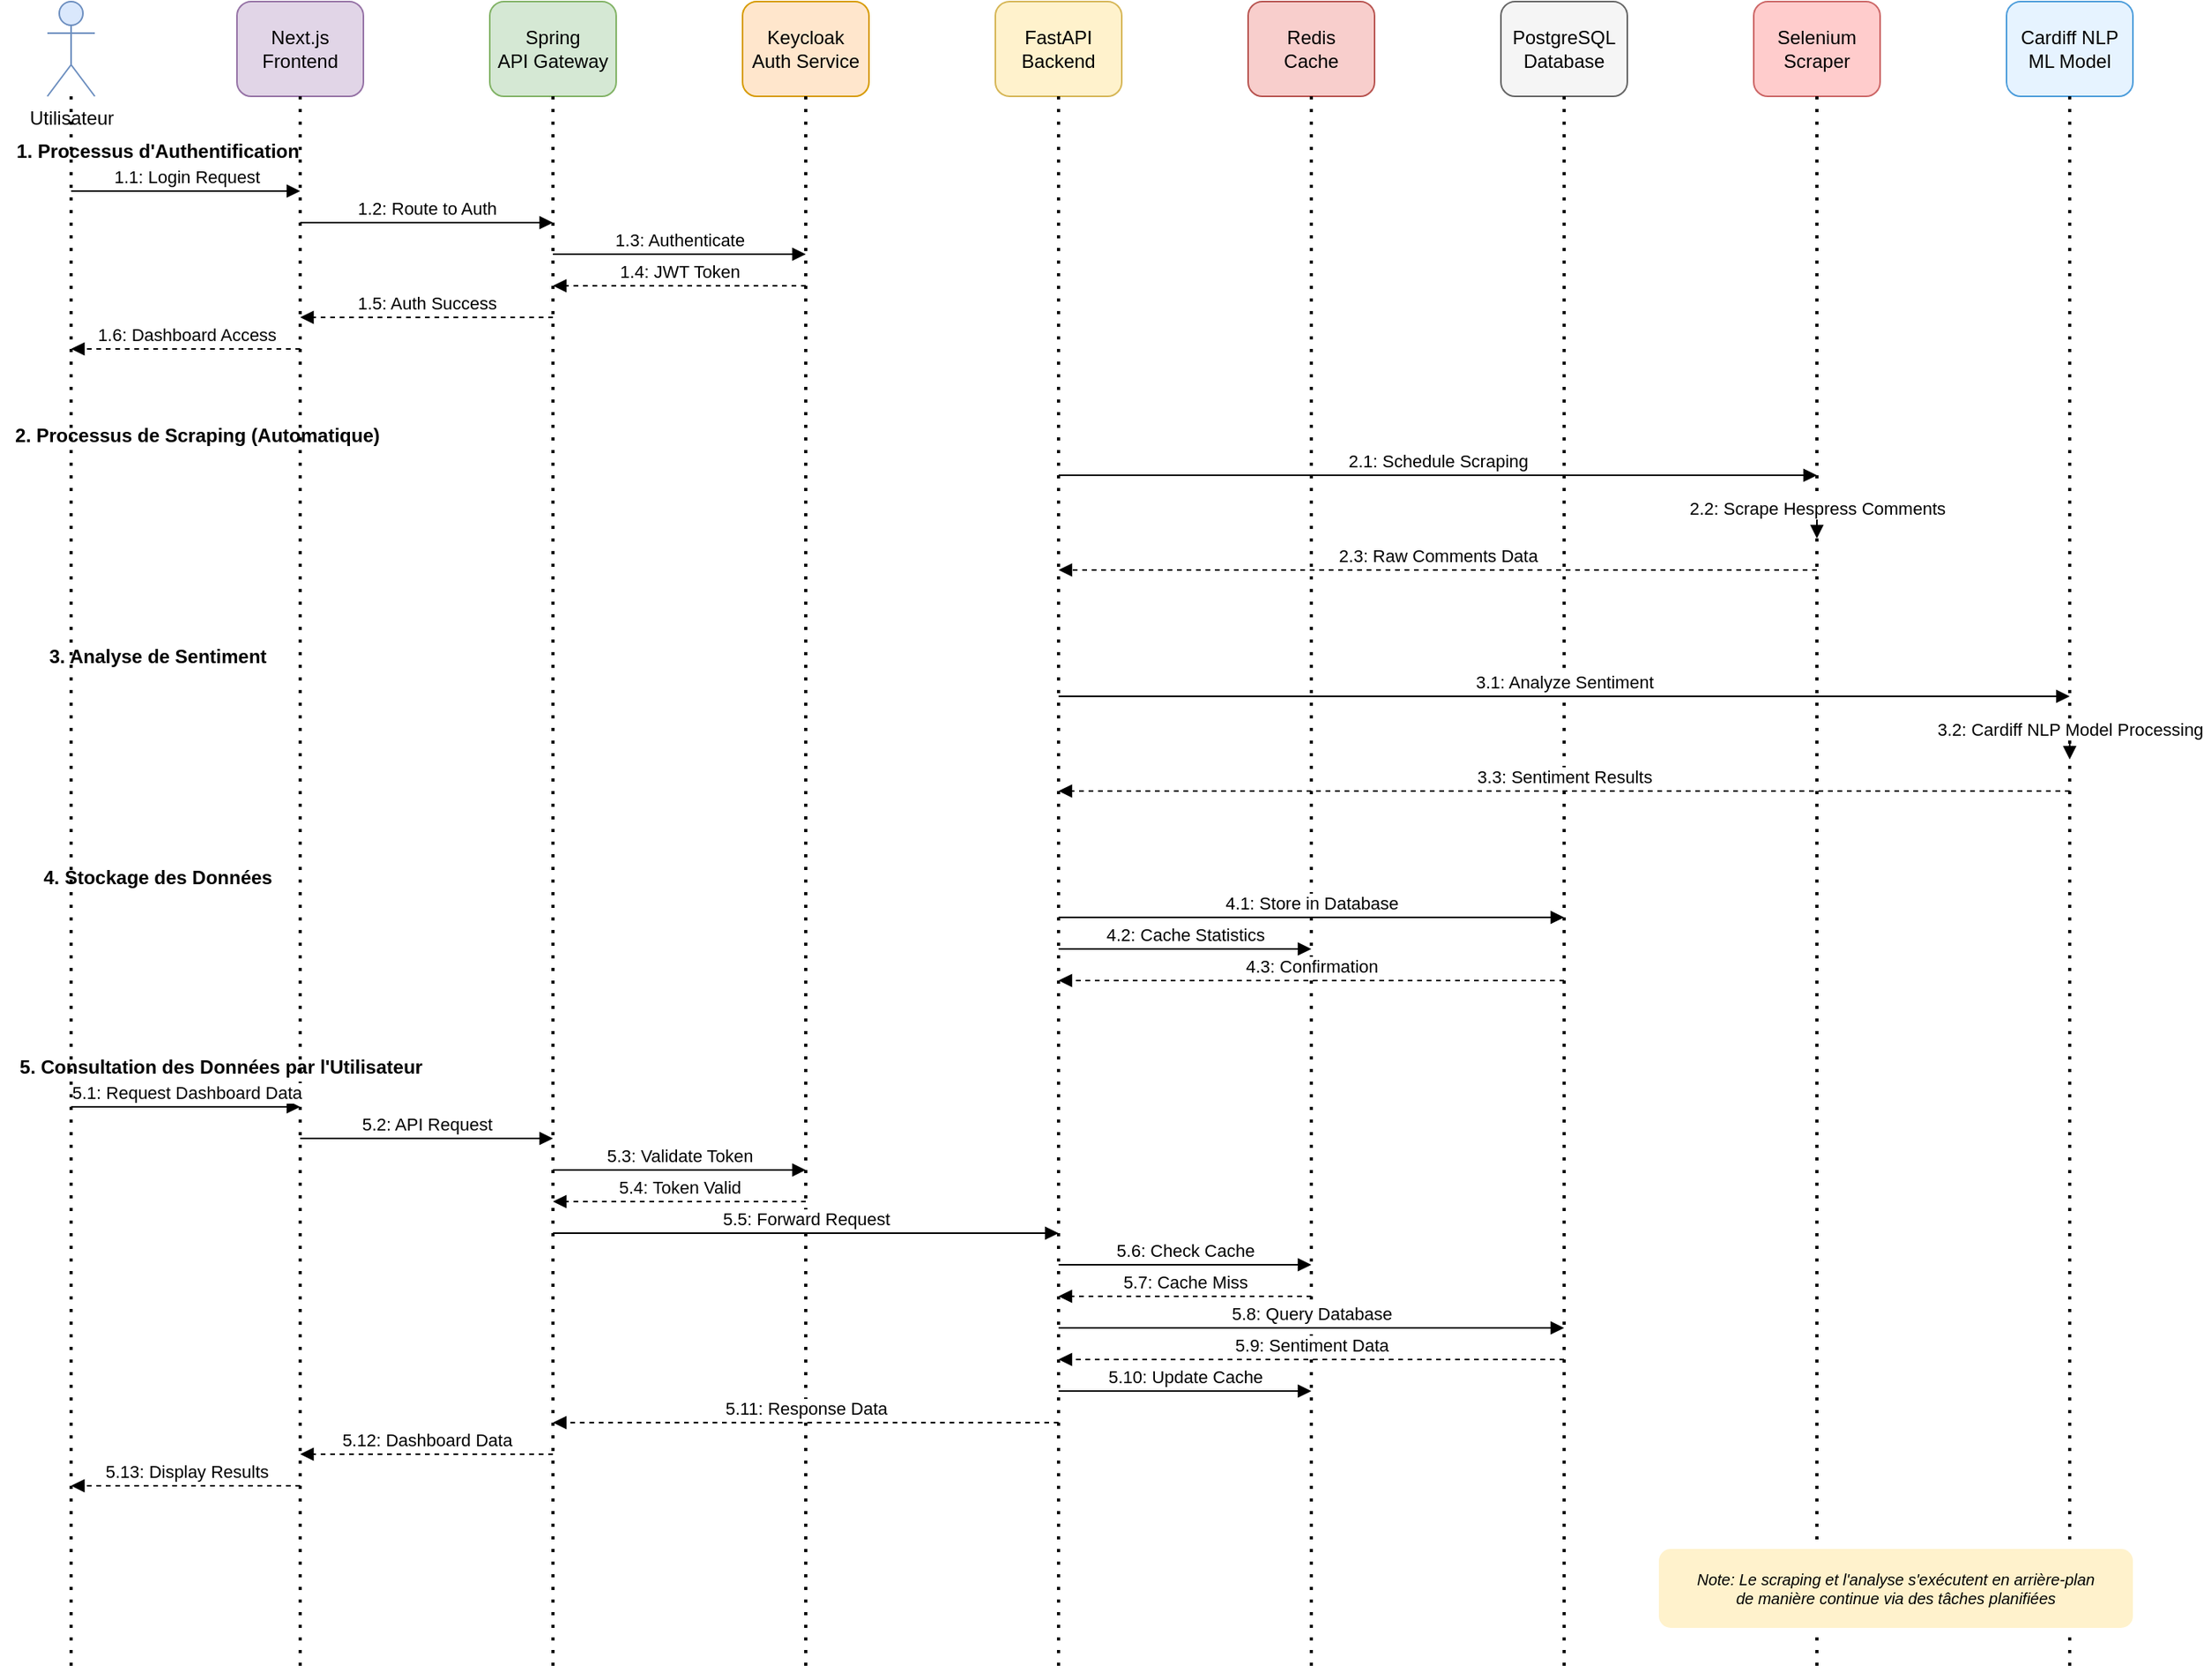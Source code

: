 <mxfile>
    <diagram name="Sequence Diagram - Sentiment Analysis System" id="sequence-diagram">
        <mxGraphModel dx="1422" dy="772" grid="1" gridSize="10" guides="1" tooltips="1" connect="1" arrows="1" fold="1" page="1" pageScale="1" pageWidth="1600" pageHeight="1200" math="0" shadow="0">
            <root>
                <mxCell id="0"/>
                <mxCell id="1" parent="0"/>
                
                <!-- Actors and Systems -->
                <mxCell id="User" value="Utilisateur" style="shape=umlActor;verticalLabelPosition=bottom;verticalAlign=top;html=1;outlineConnect=0;fillColor=#dae8fc;strokeColor=#6c8ebf;" vertex="1" parent="1">
                    <mxGeometry x="80" y="40" width="30" height="60" as="geometry"/>
                </mxCell>
                
                <mxCell id="NextJS" value="Next.js&#xa;Frontend" style="rounded=1;whiteSpace=wrap;html=1;fillColor=#e1d5e7;strokeColor=#9673a6;" vertex="1" parent="1">
                    <mxGeometry x="200" y="40" width="80" height="60" as="geometry"/>
                </mxCell>
                
                <mxCell id="ApiGateway" value="Spring&#xa;API Gateway" style="rounded=1;whiteSpace=wrap;html=1;fillColor=#d5e8d4;strokeColor=#82b366;" vertex="1" parent="1">
                    <mxGeometry x="360" y="40" width="80" height="60" as="geometry"/>
                </mxCell>
                
                <mxCell id="Keycloak" value="Keycloak&#xa;Auth Service" style="rounded=1;whiteSpace=wrap;html=1;fillColor=#ffe6cc;strokeColor=#d79b00;" vertex="1" parent="1">
                    <mxGeometry x="520" y="40" width="80" height="60" as="geometry"/>
                </mxCell>
                
                <mxCell id="FastAPI" value="FastAPI&#xa;Backend" style="rounded=1;whiteSpace=wrap;html=1;fillColor=#fff2cc;strokeColor=#d6b656;" vertex="1" parent="1">
                    <mxGeometry x="680" y="40" width="80" height="60" as="geometry"/>
                </mxCell>
                
                <mxCell id="Redis" value="Redis&#xa;Cache" style="rounded=1;whiteSpace=wrap;html=1;fillColor=#f8cecc;strokeColor=#b85450;" vertex="1" parent="1">
                    <mxGeometry x="840" y="40" width="80" height="60" as="geometry"/>
                </mxCell>
                
                <mxCell id="PostgreSQL" value="PostgreSQL&#xa;Database" style="rounded=1;whiteSpace=wrap;html=1;fillColor=#f5f5f5;strokeColor=#666666;" vertex="1" parent="1">
                    <mxGeometry x="1000" y="40" width="80" height="60" as="geometry"/>
                </mxCell>
                
                <mxCell id="Selenium" value="Selenium&#xa;Scraper" style="rounded=1;whiteSpace=wrap;html=1;fillColor=#ffcccc;strokeColor=#cc6666;" vertex="1" parent="1">
                    <mxGeometry x="1160" y="40" width="80" height="60" as="geometry"/>
                </mxCell>
                
                <mxCell id="MLModel" value="Cardiff NLP&#xa;ML Model" style="rounded=1;whiteSpace=wrap;html=1;fillColor=#e6f3ff;strokeColor=#4d9ddb;" vertex="1" parent="1">
                    <mxGeometry x="1320" y="40" width="80" height="60" as="geometry"/>
                </mxCell>
                
                <!-- Lifelines -->
                <mxCell id="UserLifeline" value="" style="endArrow=none;dashed=1;html=1;dashPattern=1 3;strokeWidth=2;" edge="1" parent="1">
                    <mxGeometry width="50" height="50" relative="1" as="geometry">
                        <mxPoint x="95" y="100" as="sourcePoint"/>
                        <mxPoint x="95" y="1100" as="targetPoint"/>
                    </mxGeometry>
                </mxCell>
                
                <mxCell id="NextJSLifeline" value="" style="endArrow=none;dashed=1;html=1;dashPattern=1 3;strokeWidth=2;" edge="1" parent="1">
                    <mxGeometry width="50" height="50" relative="1" as="geometry">
                        <mxPoint x="240" y="100" as="sourcePoint"/>
                        <mxPoint x="240" y="1100" as="targetPoint"/>
                    </mxGeometry>
                </mxCell>
                
                <mxCell id="ApiGatewayLifeline" value="" style="endArrow=none;dashed=1;html=1;dashPattern=1 3;strokeWidth=2;" edge="1" parent="1">
                    <mxGeometry width="50" height="50" relative="1" as="geometry">
                        <mxPoint x="400" y="100" as="sourcePoint"/>
                        <mxPoint x="400" y="1100" as="targetPoint"/>
                    </mxGeometry>
                </mxCell>
                
                <mxCell id="KeycloakLifeline" value="" style="endArrow=none;dashed=1;html=1;dashPattern=1 3;strokeWidth=2;" edge="1" parent="1">
                    <mxGeometry width="50" height="50" relative="1" as="geometry">
                        <mxPoint x="560" y="100" as="sourcePoint"/>
                        <mxPoint x="560" y="1100" as="targetPoint"/>
                    </mxGeometry>
                </mxCell>
                
                <mxCell id="FastAPILifeline" value="" style="endArrow=none;dashed=1;html=1;dashPattern=1 3;strokeWidth=2;" edge="1" parent="1">
                    <mxGeometry width="50" height="50" relative="1" as="geometry">
                        <mxPoint x="720" y="100" as="sourcePoint"/>
                        <mxPoint x="720" y="1100" as="targetPoint"/>
                    </mxGeometry>
                </mxCell>
                
                <mxCell id="RedisLifeline" value="" style="endArrow=none;dashed=1;html=1;dashPattern=1 3;strokeWidth=2;" edge="1" parent="1">
                    <mxGeometry width="50" height="50" relative="1" as="geometry">
                        <mxPoint x="880" y="100" as="sourcePoint"/>
                        <mxPoint x="880" y="1100" as="targetPoint"/>
                    </mxGeometry>
                </mxCell>
                
                <mxCell id="PostgreSQLLifeline" value="" style="endArrow=none;dashed=1;html=1;dashPattern=1 3;strokeWidth=2;" edge="1" parent="1">
                    <mxGeometry width="50" height="50" relative="1" as="geometry">
                        <mxPoint x="1040" y="100" as="sourcePoint"/>
                        <mxPoint x="1040" y="1100" as="targetPoint"/>
                    </mxGeometry>
                </mxCell>
                
                <mxCell id="SeleniumLifeline" value="" style="endArrow=none;dashed=1;html=1;dashPattern=1 3;strokeWidth=2;" edge="1" parent="1">
                    <mxGeometry width="50" height="50" relative="1" as="geometry">
                        <mxPoint x="1200" y="100" as="sourcePoint"/>
                        <mxPoint x="1200" y="1100" as="targetPoint"/>
                    </mxGeometry>
                </mxCell>
                
                <mxCell id="MLModelLifeline" value="" style="endArrow=none;dashed=1;html=1;dashPattern=1 3;strokeWidth=2;" edge="1" parent="1">
                    <mxGeometry width="50" height="50" relative="1" as="geometry">
                        <mxPoint x="1360" y="100" as="sourcePoint"/>
                        <mxPoint x="1360" y="1100" as="targetPoint"/>
                    </mxGeometry>
                </mxCell>
                
                <!-- Sequence Flow 1: Authentication -->
                <mxCell id="Note1" value="1. Processus d'Authentification" style="text;html=1;strokeColor=none;fillColor=none;align=center;verticalAlign=middle;whiteSpace=wrap;rounded=0;fontStyle=1;fontSize=12;" vertex="1" parent="1">
                    <mxGeometry x="50" y="120" width="200" height="30" as="geometry"/>
                </mxCell>
                
                <mxCell id="Arrow1" value="1.1: Login Request" style="html=1;verticalAlign=bottom;endArrow=block;rounded=0;" edge="1" parent="1">
                    <mxGeometry width="80" relative="1" as="geometry">
                        <mxPoint x="95" y="160" as="sourcePoint"/>
                        <mxPoint x="240" y="160" as="targetPoint"/>
                    </mxGeometry>
                </mxCell>
                
                <mxCell id="Arrow2" value="1.2: Route to Auth" style="html=1;verticalAlign=bottom;endArrow=block;rounded=0;" edge="1" parent="1">
                    <mxGeometry width="80" relative="1" as="geometry">
                        <mxPoint x="240" y="180" as="sourcePoint"/>
                        <mxPoint x="400" y="180" as="targetPoint"/>
                    </mxGeometry>
                </mxCell>
                
                <mxCell id="Arrow3" value="1.3: Authenticate" style="html=1;verticalAlign=bottom;endArrow=block;rounded=0;" edge="1" parent="1">
                    <mxGeometry width="80" relative="1" as="geometry">
                        <mxPoint x="400" y="200" as="sourcePoint"/>
                        <mxPoint x="560" y="200" as="targetPoint"/>
                    </mxGeometry>
                </mxCell>
                
                <mxCell id="Arrow4" value="1.4: JWT Token" style="html=1;verticalAlign=bottom;endArrow=block;rounded=0;dashed=1;" edge="1" parent="1">
                    <mxGeometry width="80" relative="1" as="geometry">
                        <mxPoint x="560" y="220" as="sourcePoint"/>
                        <mxPoint x="400" y="220" as="targetPoint"/>
                    </mxGeometry>
                </mxCell>
                
                <mxCell id="Arrow5" value="1.5: Auth Success" style="html=1;verticalAlign=bottom;endArrow=block;rounded=0;dashed=1;" edge="1" parent="1">
                    <mxGeometry width="80" relative="1" as="geometry">
                        <mxPoint x="400" y="240" as="sourcePoint"/>
                        <mxPoint x="240" y="240" as="targetPoint"/>
                    </mxGeometry>
                </mxCell>
                
                <mxCell id="Arrow6" value="1.6: Dashboard Access" style="html=1;verticalAlign=bottom;endArrow=block;rounded=0;dashed=1;" edge="1" parent="1">
                    <mxGeometry width="80" relative="1" as="geometry">
                        <mxPoint x="240" y="260" as="sourcePoint"/>
                        <mxPoint x="95" y="260" as="targetPoint"/>
                    </mxGeometry>
                </mxCell>
                
                <!-- Sequence Flow 2: Scraping Process -->
                <mxCell id="Note2" value="2. Processus de Scraping (Automatique)" style="text;html=1;strokeColor=none;fillColor=none;align=center;verticalAlign=middle;whiteSpace=wrap;rounded=0;fontStyle=1;fontSize=12;" vertex="1" parent="1">
                    <mxGeometry x="50" y="300" width="250" height="30" as="geometry"/>
                </mxCell>
                
                <mxCell id="Arrow7" value="2.1: Schedule Scraping" style="html=1;verticalAlign=bottom;endArrow=block;rounded=0;" edge="1" parent="1">
                    <mxGeometry width="80" relative="1" as="geometry">
                        <mxPoint x="720" y="340" as="sourcePoint"/>
                        <mxPoint x="1200" y="340" as="targetPoint"/>
                    </mxGeometry>
                </mxCell>
                
                <mxCell id="Arrow8" value="2.2: Scrape Hespress Comments" style="html=1;verticalAlign=bottom;endArrow=block;rounded=0;" edge="1" parent="1">
                    <mxGeometry width="80" relative="1" as="geometry">
                        <mxPoint x="1200" y="360" as="sourcePoint"/>
                        <mxPoint x="1200" y="380" as="targetPoint"/>
                        <mxArray as="points">
                            <mxPoint x="1250" y="370"/>
                        </mxArray>
                    </mxGeometry>
                </mxCell>
                
                <mxCell id="Arrow9" value="2.3: Raw Comments Data" style="html=1;verticalAlign=bottom;endArrow=block;rounded=0;dashed=1;" edge="1" parent="1">
                    <mxGeometry width="80" relative="1" as="geometry">
                        <mxPoint x="1200" y="400" as="sourcePoint"/>
                        <mxPoint x="720" y="400" as="targetPoint"/>
                    </mxGeometry>
                </mxCell>
                
                <!-- Sequence Flow 3: Sentiment Analysis -->
                <mxCell id="Note3" value="3. Analyse de Sentiment" style="text;html=1;strokeColor=none;fillColor=none;align=center;verticalAlign=middle;whiteSpace=wrap;rounded=0;fontStyle=1;fontSize=12;" vertex="1" parent="1">
                    <mxGeometry x="50" y="440" width="200" height="30" as="geometry"/>
                </mxCell>
                
                <mxCell id="Arrow10" value="3.1: Analyze Sentiment" style="html=1;verticalAlign=bottom;endArrow=block;rounded=0;" edge="1" parent="1">
                    <mxGeometry width="80" relative="1" as="geometry">
                        <mxPoint x="720" y="480" as="sourcePoint"/>
                        <mxPoint x="1360" y="480" as="targetPoint"/>
                    </mxGeometry>
                </mxCell>
                
                <mxCell id="Arrow11" value="3.2: Cardiff NLP Model Processing" style="html=1;verticalAlign=bottom;endArrow=block;rounded=0;" edge="1" parent="1">
                    <mxGeometry width="80" relative="1" as="geometry">
                        <mxPoint x="1360" y="500" as="sourcePoint"/>
                        <mxPoint x="1360" y="520" as="targetPoint"/>
                        <mxArray as="points">
                            <mxPoint x="1410" y="510"/>
                        </mxArray>
                    </mxGeometry>
                </mxCell>
                
                <mxCell id="Arrow12" value="3.3: Sentiment Results" style="html=1;verticalAlign=bottom;endArrow=block;rounded=0;dashed=1;" edge="1" parent="1">
                    <mxGeometry width="80" relative="1" as="geometry">
                        <mxPoint x="1360" y="540" as="sourcePoint"/>
                        <mxPoint x="720" y="540" as="targetPoint"/>
                    </mxGeometry>
                </mxCell>
                
                <!-- Sequence Flow 4: Data Storage -->
                <mxCell id="Note4" value="4. Stockage des Données" style="text;html=1;strokeColor=none;fillColor=none;align=center;verticalAlign=middle;whiteSpace=wrap;rounded=0;fontStyle=1;fontSize=12;" vertex="1" parent="1">
                    <mxGeometry x="50" y="580" width="200" height="30" as="geometry"/>
                </mxCell>
                
                <mxCell id="Arrow13" value="4.1: Store in Database" style="html=1;verticalAlign=bottom;endArrow=block;rounded=0;" edge="1" parent="1">
                    <mxGeometry width="80" relative="1" as="geometry">
                        <mxPoint x="720" y="620" as="sourcePoint"/>
                        <mxPoint x="1040" y="620" as="targetPoint"/>
                    </mxGeometry>
                </mxCell>
                
                <mxCell id="Arrow14" value="4.2: Cache Statistics" style="html=1;verticalAlign=bottom;endArrow=block;rounded=0;" edge="1" parent="1">
                    <mxGeometry width="80" relative="1" as="geometry">
                        <mxPoint x="720" y="640" as="sourcePoint"/>
                        <mxPoint x="880" y="640" as="targetPoint"/>
                    </mxGeometry>
                </mxCell>
                
                <mxCell id="Arrow15" value="4.3: Confirmation" style="html=1;verticalAlign=bottom;endArrow=block;rounded=0;dashed=1;" edge="1" parent="1">
                    <mxGeometry width="80" relative="1" as="geometry">
                        <mxPoint x="1040" y="660" as="sourcePoint"/>
                        <mxPoint x="720" y="660" as="targetPoint"/>
                    </mxGeometry>
                </mxCell>
                
                <!-- Sequence Flow 5: User Data Retrieval -->
                <mxCell id="Note5" value="5. Consultation des Données par l'Utilisateur" style="text;html=1;strokeColor=none;fillColor=none;align=center;verticalAlign=middle;whiteSpace=wrap;rounded=0;fontStyle=1;fontSize=12;" vertex="1" parent="1">
                    <mxGeometry x="50" y="700" width="280" height="30" as="geometry"/>
                </mxCell>
                
                <mxCell id="Arrow16" value="5.1: Request Dashboard Data" style="html=1;verticalAlign=bottom;endArrow=block;rounded=0;" edge="1" parent="1">
                    <mxGeometry width="80" relative="1" as="geometry">
                        <mxPoint x="95" y="740" as="sourcePoint"/>
                        <mxPoint x="240" y="740" as="targetPoint"/>
                    </mxGeometry>
                </mxCell>
                
                <mxCell id="Arrow17" value="5.2: API Request" style="html=1;verticalAlign=bottom;endArrow=block;rounded=0;" edge="1" parent="1">
                    <mxGeometry width="80" relative="1" as="geometry">
                        <mxPoint x="240" y="760" as="sourcePoint"/>
                        <mxPoint x="400" y="760" as="targetPoint"/>
                    </mxGeometry>
                </mxCell>
                
                <mxCell id="Arrow18" value="5.3: Validate Token" style="html=1;verticalAlign=bottom;endArrow=block;rounded=0;" edge="1" parent="1">
                    <mxGeometry width="80" relative="1" as="geometry">
                        <mxPoint x="400" y="780" as="sourcePoint"/>
                        <mxPoint x="560" y="780" as="targetPoint"/>
                    </mxGeometry>
                </mxCell>
                
                <mxCell id="Arrow19" value="5.4: Token Valid" style="html=1;verticalAlign=bottom;endArrow=block;rounded=0;dashed=1;" edge="1" parent="1">
                    <mxGeometry width="80" relative="1" as="geometry">
                        <mxPoint x="560" y="800" as="sourcePoint"/>
                        <mxPoint x="400" y="800" as="targetPoint"/>
                    </mxGeometry>
                </mxCell>
                
                <mxCell id="Arrow20" value="5.5: Forward Request" style="html=1;verticalAlign=bottom;endArrow=block;rounded=0;" edge="1" parent="1">
                    <mxGeometry width="80" relative="1" as="geometry">
                        <mxPoint x="400" y="820" as="sourcePoint"/>
                        <mxPoint x="720" y="820" as="targetPoint"/>
                    </mxGeometry>
                </mxCell>
                
                <mxCell id="Arrow21" value="5.6: Check Cache" style="html=1;verticalAlign=bottom;endArrow=block;rounded=0;" edge="1" parent="1">
                    <mxGeometry width="80" relative="1" as="geometry">
                        <mxPoint x="720" y="840" as="sourcePoint"/>
                        <mxPoint x="880" y="840" as="targetPoint"/>
                    </mxGeometry>
                </mxCell>
                
                <mxCell id="Arrow22" value="5.7: Cache Miss" style="html=1;verticalAlign=bottom;endArrow=block;rounded=0;dashed=1;" edge="1" parent="1">
                    <mxGeometry width="80" relative="1" as="geometry">
                        <mxPoint x="880" y="860" as="sourcePoint"/>
                        <mxPoint x="720" y="860" as="targetPoint"/>
                    </mxGeometry>
                </mxCell>
                
                <mxCell id="Arrow23" value="5.8: Query Database" style="html=1;verticalAlign=bottom;endArrow=block;rounded=0;" edge="1" parent="1">
                    <mxGeometry width="80" relative="1" as="geometry">
                        <mxPoint x="720" y="880" as="sourcePoint"/>
                        <mxPoint x="1040" y="880" as="targetPoint"/>
                    </mxGeometry>
                </mxCell>
                
                <mxCell id="Arrow24" value="5.9: Sentiment Data" style="html=1;verticalAlign=bottom;endArrow=block;rounded=0;dashed=1;" edge="1" parent="1">
                    <mxGeometry width="80" relative="1" as="geometry">
                        <mxPoint x="1040" y="900" as="sourcePoint"/>
                        <mxPoint x="720" y="900" as="targetPoint"/>
                    </mxGeometry>
                </mxCell>
                
                <mxCell id="Arrow25" value="5.10: Update Cache" style="html=1;verticalAlign=bottom;endArrow=block;rounded=0;" edge="1" parent="1">
                    <mxGeometry width="80" relative="1" as="geometry">
                        <mxPoint x="720" y="920" as="sourcePoint"/>
                        <mxPoint x="880" y="920" as="targetPoint"/>
                    </mxGeometry>
                </mxCell>
                
                <mxCell id="Arrow26" value="5.11: Response Data" style="html=1;verticalAlign=bottom;endArrow=block;rounded=0;dashed=1;" edge="1" parent="1">
                    <mxGeometry width="80" relative="1" as="geometry">
                        <mxPoint x="720" y="940" as="sourcePoint"/>
                        <mxPoint x="400" y="940" as="targetPoint"/>
                    </mxGeometry>
                </mxCell>
                
                <mxCell id="Arrow27" value="5.12: Dashboard Data" style="html=1;verticalAlign=bottom;endArrow=block;rounded=0;dashed=1;" edge="1" parent="1">
                    <mxGeometry width="80" relative="1" as="geometry">
                        <mxPoint x="400" y="960" as="sourcePoint"/>
                        <mxPoint x="240" y="960" as="targetPoint"/>
                    </mxGeometry>
                </mxCell>
                
                <mxCell id="Arrow28" value="5.13: Display Results" style="html=1;verticalAlign=bottom;endArrow=block;rounded=0;dashed=1;" edge="1" parent="1">
                    <mxGeometry width="80" relative="1" as="geometry">
                        <mxPoint x="240" y="980" as="sourcePoint"/>
                        <mxPoint x="95" y="980" as="targetPoint"/>
                    </mxGeometry>
                </mxCell>
                
                <!-- Alternative Flow -->
                <mxCell id="Note6" value="Note: Le scraping et l'analyse s'exécutent en arrière-plan&#xa;de manière continue via des tâches planifiées" style="text;html=1;strokeColor=none;fillColor=#fff2cc;align=center;verticalAlign=middle;whiteSpace=wrap;rounded=1;fontStyle=2;fontSize=10;" vertex="1" parent="1">
                    <mxGeometry x="1100" y="1020" width="300" height="50" as="geometry"/>
                </mxCell>
                
            </root>
        </mxGraphModel>
    </diagram>
</mxfile>

